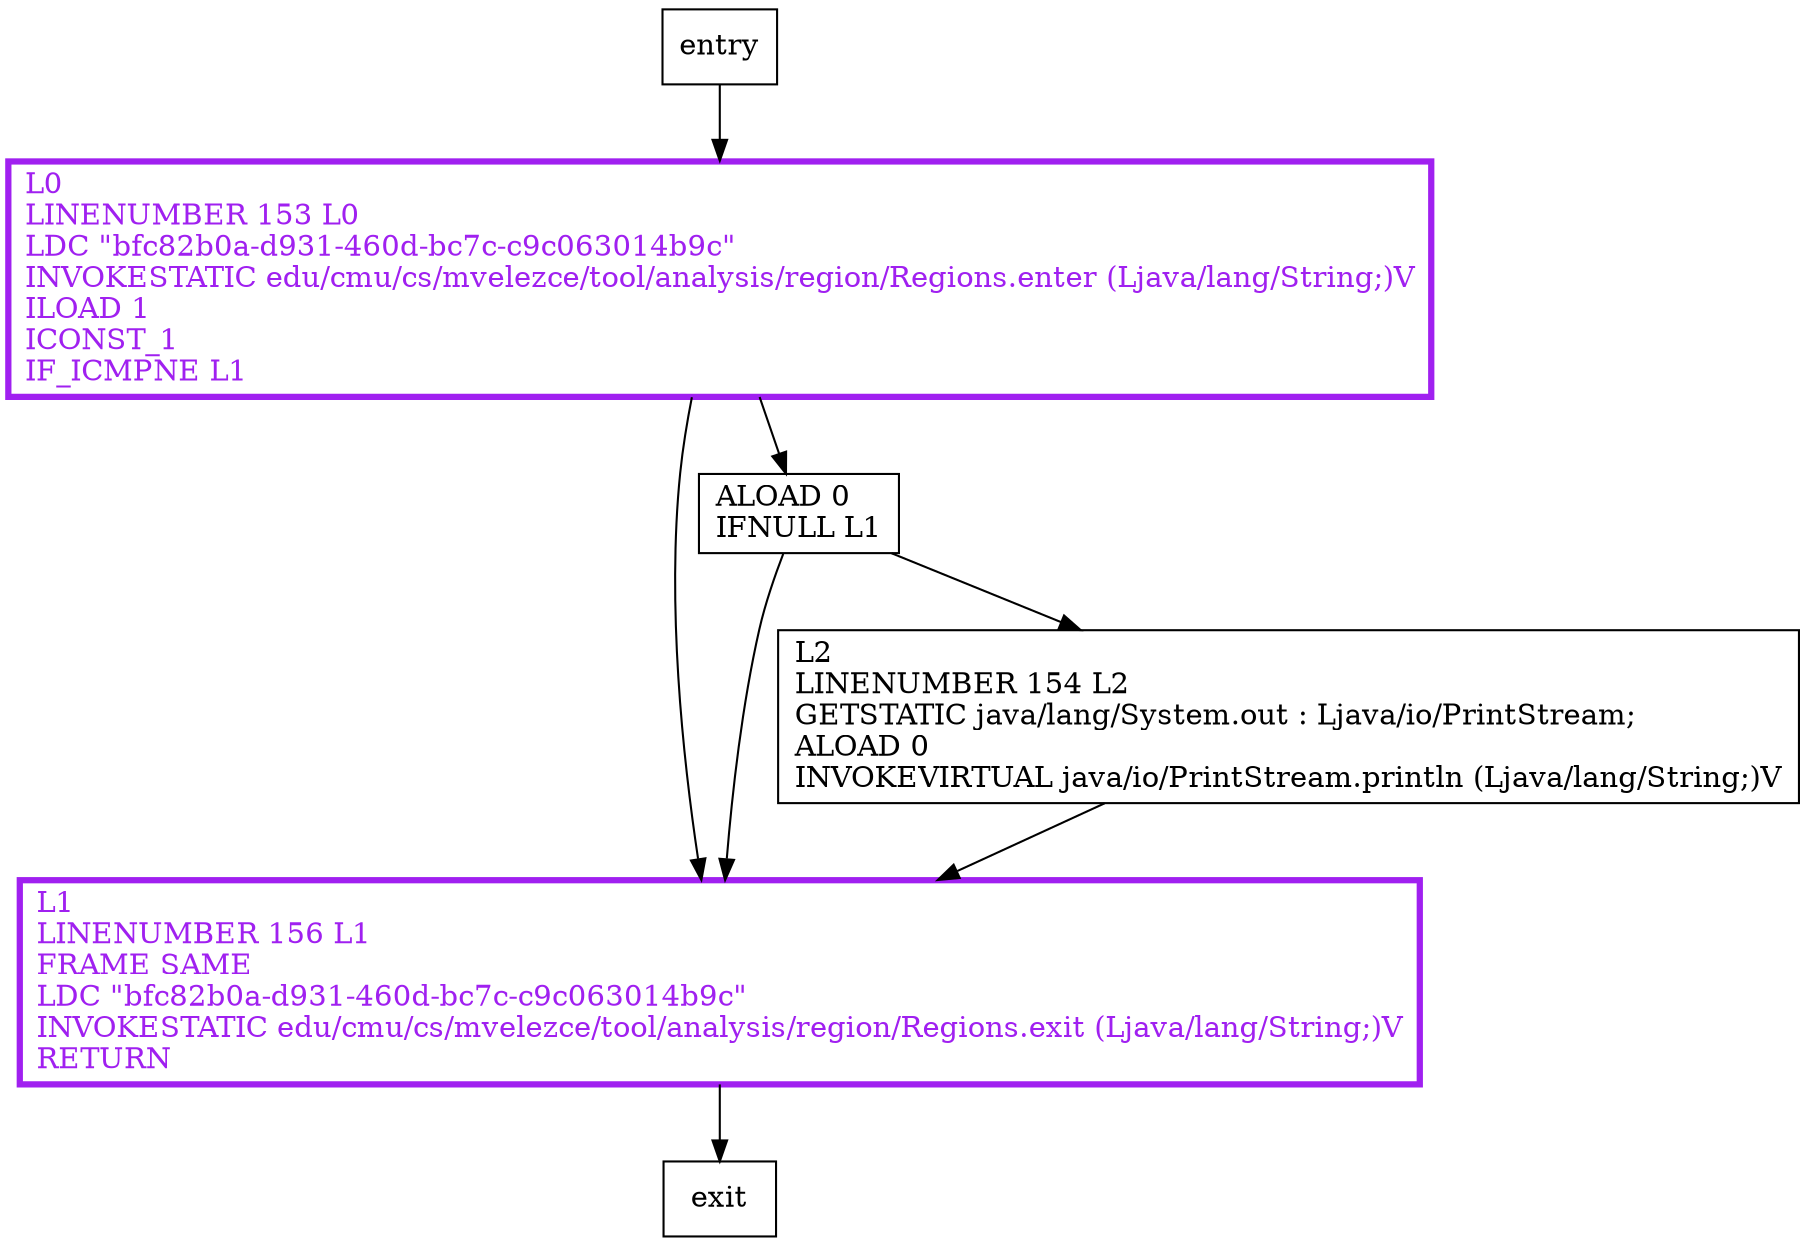 digraph printOut {
node [shape=record];
483190005 [label="L1\lLINENUMBER 156 L1\lFRAME SAME\lLDC \"bfc82b0a-d931-460d-bc7c-c9c063014b9c\"\lINVOKESTATIC edu/cmu/cs/mvelezce/tool/analysis/region/Regions.exit (Ljava/lang/String;)V\lRETURN\l"];
89153551 [label="L0\lLINENUMBER 153 L0\lLDC \"bfc82b0a-d931-460d-bc7c-c9c063014b9c\"\lINVOKESTATIC edu/cmu/cs/mvelezce/tool/analysis/region/Regions.enter (Ljava/lang/String;)V\lILOAD 1\lICONST_1\lIF_ICMPNE L1\l"];
1373284278 [label="L2\lLINENUMBER 154 L2\lGETSTATIC java/lang/System.out : Ljava/io/PrintStream;\lALOAD 0\lINVOKEVIRTUAL java/io/PrintStream.println (Ljava/lang/String;)V\l"];
642943895 [label="ALOAD 0\lIFNULL L1\l"];
entry;
exit;
entry -> 89153551;
483190005 -> exit;
89153551 -> 483190005;
89153551 -> 642943895;
1373284278 -> 483190005;
642943895 -> 483190005;
642943895 -> 1373284278;
483190005[fontcolor="purple", penwidth=3, color="purple"];
89153551[fontcolor="purple", penwidth=3, color="purple"];
}
